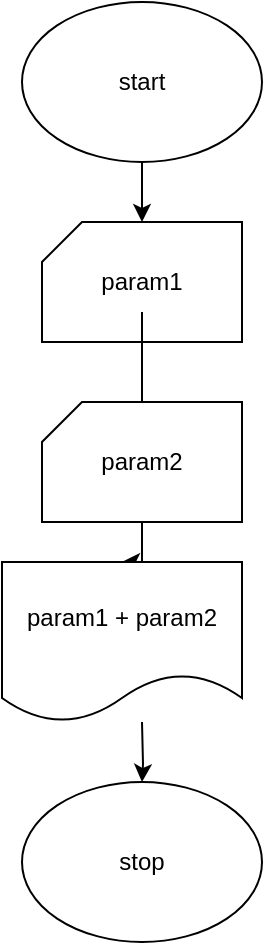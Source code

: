 <mxfile version="26.0.6">
  <diagram name="‫עמוד-1‬" id="e7YhaK8nepCiTh6V1VDP">
    <mxGraphModel dx="1434" dy="746" grid="1" gridSize="10" guides="1" tooltips="1" connect="1" arrows="1" fold="1" page="1" pageScale="1" pageWidth="827" pageHeight="1169" math="0" shadow="0">
      <root>
        <mxCell id="0" />
        <mxCell id="1" parent="0" />
        <mxCell id="Ow-B_Td2tTApioHb9MF5-1" value="" style="edgeStyle=orthogonalEdgeStyle;rounded=0;orthogonalLoop=1;jettySize=auto;html=1;" edge="1" parent="1" source="Ow-B_Td2tTApioHb9MF5-2" target="Ow-B_Td2tTApioHb9MF5-3">
          <mxGeometry relative="1" as="geometry" />
        </mxCell>
        <mxCell id="Ow-B_Td2tTApioHb9MF5-2" value="start" style="ellipse;whiteSpace=wrap;html=1;" vertex="1" parent="1">
          <mxGeometry x="170" y="240" width="120" height="80" as="geometry" />
        </mxCell>
        <mxCell id="Ow-B_Td2tTApioHb9MF5-3" value="" style="verticalLabelPosition=bottom;verticalAlign=top;html=1;shape=card;whiteSpace=wrap;size=20;arcSize=12;" vertex="1" parent="1">
          <mxGeometry x="180" y="350" width="100" height="60" as="geometry" />
        </mxCell>
        <mxCell id="Ow-B_Td2tTApioHb9MF5-13" value="" style="edgeStyle=orthogonalEdgeStyle;rounded=0;orthogonalLoop=1;jettySize=auto;html=1;" edge="1" parent="1" source="Ow-B_Td2tTApioHb9MF5-5" target="Ow-B_Td2tTApioHb9MF5-10">
          <mxGeometry relative="1" as="geometry" />
        </mxCell>
        <mxCell id="Ow-B_Td2tTApioHb9MF5-5" value="param1" style="text;html=1;align=center;verticalAlign=middle;whiteSpace=wrap;rounded=0;" vertex="1" parent="1">
          <mxGeometry x="200" y="365" width="60" height="30" as="geometry" />
        </mxCell>
        <mxCell id="Ow-B_Td2tTApioHb9MF5-6" value="" style="edgeStyle=orthogonalEdgeStyle;rounded=0;orthogonalLoop=1;jettySize=auto;html=1;" edge="1" parent="1" target="Ow-B_Td2tTApioHb9MF5-8">
          <mxGeometry relative="1" as="geometry">
            <mxPoint x="230" y="600" as="sourcePoint" />
          </mxGeometry>
        </mxCell>
        <mxCell id="Ow-B_Td2tTApioHb9MF5-8" value="stop" style="ellipse;whiteSpace=wrap;html=1;" vertex="1" parent="1">
          <mxGeometry x="170" y="630" width="120" height="80" as="geometry" />
        </mxCell>
        <mxCell id="Ow-B_Td2tTApioHb9MF5-12" value="" style="edgeStyle=orthogonalEdgeStyle;rounded=0;orthogonalLoop=1;jettySize=auto;html=1;" edge="1" parent="1" source="Ow-B_Td2tTApioHb9MF5-9" target="Ow-B_Td2tTApioHb9MF5-11">
          <mxGeometry relative="1" as="geometry" />
        </mxCell>
        <mxCell id="Ow-B_Td2tTApioHb9MF5-9" value="" style="verticalLabelPosition=bottom;verticalAlign=top;html=1;shape=card;whiteSpace=wrap;size=20;arcSize=12;" vertex="1" parent="1">
          <mxGeometry x="180" y="440" width="100" height="60" as="geometry" />
        </mxCell>
        <mxCell id="Ow-B_Td2tTApioHb9MF5-10" value="param2" style="text;html=1;align=center;verticalAlign=middle;whiteSpace=wrap;rounded=0;" vertex="1" parent="1">
          <mxGeometry x="200" y="455" width="60" height="30" as="geometry" />
        </mxCell>
        <mxCell id="Ow-B_Td2tTApioHb9MF5-11" value="param1 + param2" style="shape=document;whiteSpace=wrap;html=1;boundedLbl=1;" vertex="1" parent="1">
          <mxGeometry x="160" y="520" width="120" height="80" as="geometry" />
        </mxCell>
      </root>
    </mxGraphModel>
  </diagram>
</mxfile>
